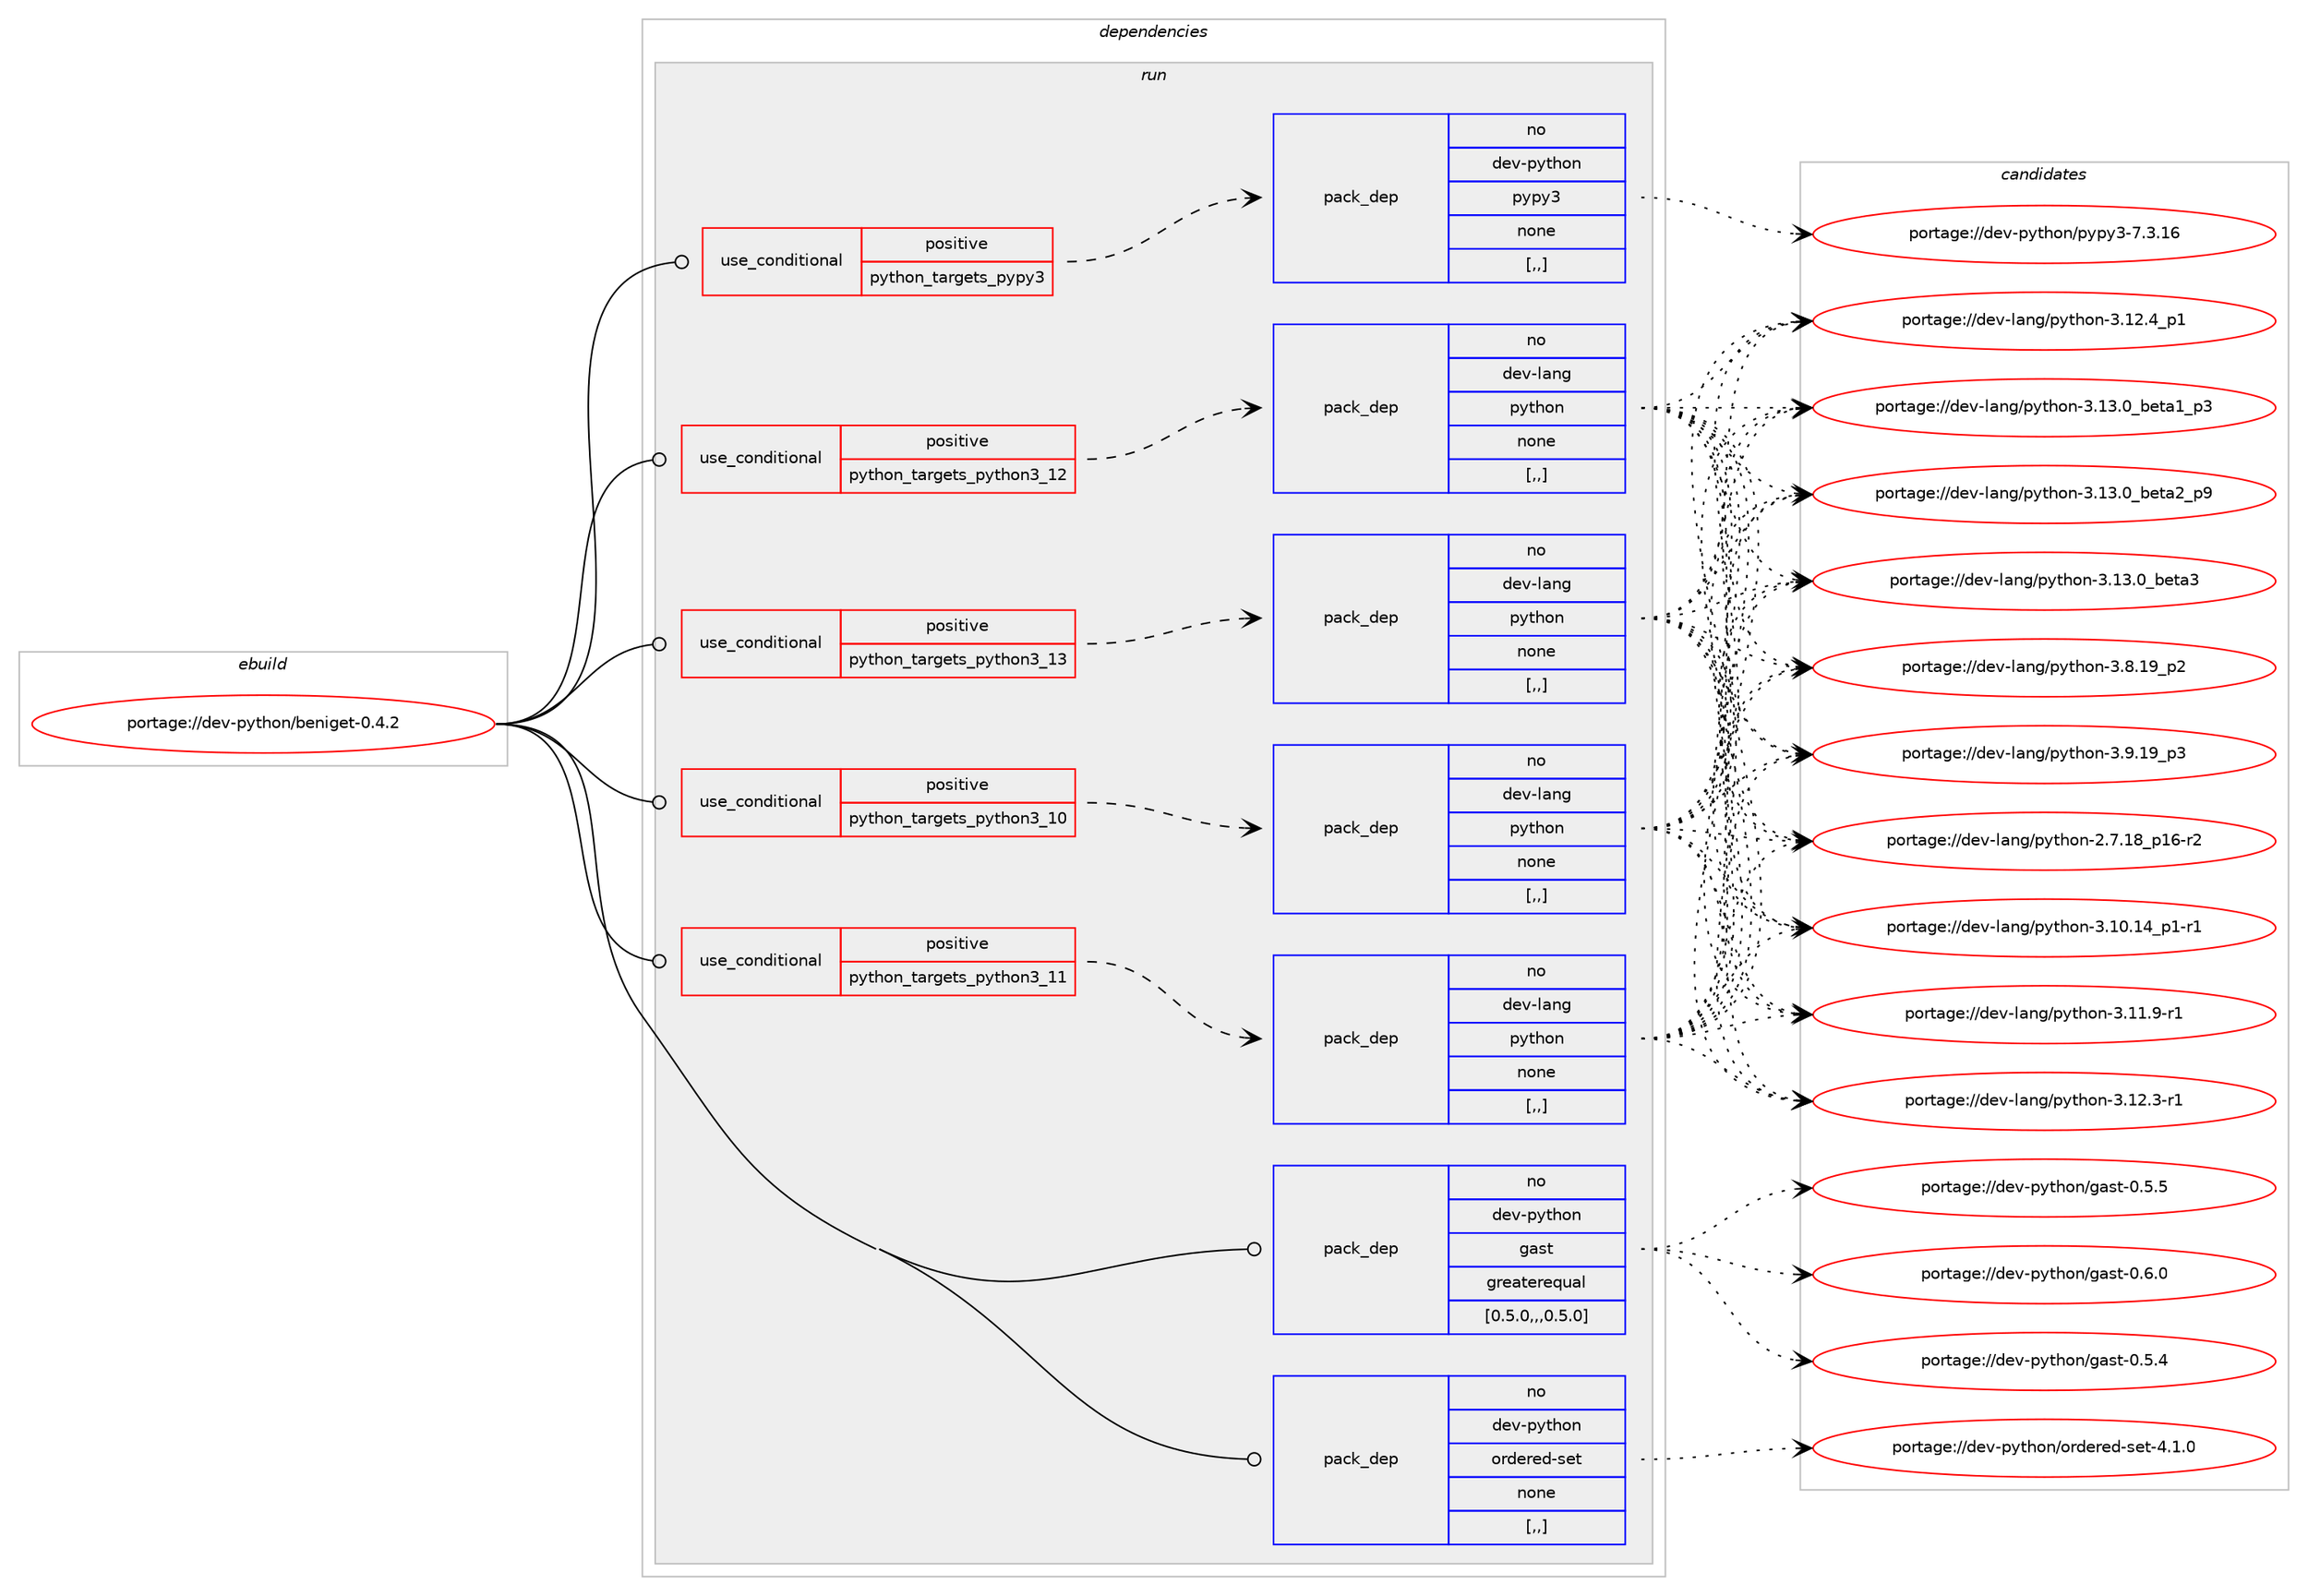 digraph prolog {

# *************
# Graph options
# *************

newrank=true;
concentrate=true;
compound=true;
graph [rankdir=LR,fontname=Helvetica,fontsize=10,ranksep=1.5];#, ranksep=2.5, nodesep=0.2];
edge  [arrowhead=vee];
node  [fontname=Helvetica,fontsize=10];

# **********
# The ebuild
# **********

subgraph cluster_leftcol {
color=gray;
rank=same;
label=<<i>ebuild</i>>;
id [label="portage://dev-python/beniget-0.4.2", color=red, width=4, href="../dev-python/beniget-0.4.2.svg"];
}

# ****************
# The dependencies
# ****************

subgraph cluster_midcol {
color=gray;
label=<<i>dependencies</i>>;
subgraph cluster_compile {
fillcolor="#eeeeee";
style=filled;
label=<<i>compile</i>>;
}
subgraph cluster_compileandrun {
fillcolor="#eeeeee";
style=filled;
label=<<i>compile and run</i>>;
}
subgraph cluster_run {
fillcolor="#eeeeee";
style=filled;
label=<<i>run</i>>;
subgraph cond30355 {
dependency139363 [label=<<TABLE BORDER="0" CELLBORDER="1" CELLSPACING="0" CELLPADDING="4"><TR><TD ROWSPAN="3" CELLPADDING="10">use_conditional</TD></TR><TR><TD>positive</TD></TR><TR><TD>python_targets_pypy3</TD></TR></TABLE>>, shape=none, color=red];
subgraph pack107799 {
dependency139364 [label=<<TABLE BORDER="0" CELLBORDER="1" CELLSPACING="0" CELLPADDING="4" WIDTH="220"><TR><TD ROWSPAN="6" CELLPADDING="30">pack_dep</TD></TR><TR><TD WIDTH="110">no</TD></TR><TR><TD>dev-python</TD></TR><TR><TD>pypy3</TD></TR><TR><TD>none</TD></TR><TR><TD>[,,]</TD></TR></TABLE>>, shape=none, color=blue];
}
dependency139363:e -> dependency139364:w [weight=20,style="dashed",arrowhead="vee"];
}
id:e -> dependency139363:w [weight=20,style="solid",arrowhead="odot"];
subgraph cond30356 {
dependency139365 [label=<<TABLE BORDER="0" CELLBORDER="1" CELLSPACING="0" CELLPADDING="4"><TR><TD ROWSPAN="3" CELLPADDING="10">use_conditional</TD></TR><TR><TD>positive</TD></TR><TR><TD>python_targets_python3_10</TD></TR></TABLE>>, shape=none, color=red];
subgraph pack107800 {
dependency139366 [label=<<TABLE BORDER="0" CELLBORDER="1" CELLSPACING="0" CELLPADDING="4" WIDTH="220"><TR><TD ROWSPAN="6" CELLPADDING="30">pack_dep</TD></TR><TR><TD WIDTH="110">no</TD></TR><TR><TD>dev-lang</TD></TR><TR><TD>python</TD></TR><TR><TD>none</TD></TR><TR><TD>[,,]</TD></TR></TABLE>>, shape=none, color=blue];
}
dependency139365:e -> dependency139366:w [weight=20,style="dashed",arrowhead="vee"];
}
id:e -> dependency139365:w [weight=20,style="solid",arrowhead="odot"];
subgraph cond30357 {
dependency139367 [label=<<TABLE BORDER="0" CELLBORDER="1" CELLSPACING="0" CELLPADDING="4"><TR><TD ROWSPAN="3" CELLPADDING="10">use_conditional</TD></TR><TR><TD>positive</TD></TR><TR><TD>python_targets_python3_11</TD></TR></TABLE>>, shape=none, color=red];
subgraph pack107801 {
dependency139368 [label=<<TABLE BORDER="0" CELLBORDER="1" CELLSPACING="0" CELLPADDING="4" WIDTH="220"><TR><TD ROWSPAN="6" CELLPADDING="30">pack_dep</TD></TR><TR><TD WIDTH="110">no</TD></TR><TR><TD>dev-lang</TD></TR><TR><TD>python</TD></TR><TR><TD>none</TD></TR><TR><TD>[,,]</TD></TR></TABLE>>, shape=none, color=blue];
}
dependency139367:e -> dependency139368:w [weight=20,style="dashed",arrowhead="vee"];
}
id:e -> dependency139367:w [weight=20,style="solid",arrowhead="odot"];
subgraph cond30358 {
dependency139369 [label=<<TABLE BORDER="0" CELLBORDER="1" CELLSPACING="0" CELLPADDING="4"><TR><TD ROWSPAN="3" CELLPADDING="10">use_conditional</TD></TR><TR><TD>positive</TD></TR><TR><TD>python_targets_python3_12</TD></TR></TABLE>>, shape=none, color=red];
subgraph pack107802 {
dependency139370 [label=<<TABLE BORDER="0" CELLBORDER="1" CELLSPACING="0" CELLPADDING="4" WIDTH="220"><TR><TD ROWSPAN="6" CELLPADDING="30">pack_dep</TD></TR><TR><TD WIDTH="110">no</TD></TR><TR><TD>dev-lang</TD></TR><TR><TD>python</TD></TR><TR><TD>none</TD></TR><TR><TD>[,,]</TD></TR></TABLE>>, shape=none, color=blue];
}
dependency139369:e -> dependency139370:w [weight=20,style="dashed",arrowhead="vee"];
}
id:e -> dependency139369:w [weight=20,style="solid",arrowhead="odot"];
subgraph cond30359 {
dependency139371 [label=<<TABLE BORDER="0" CELLBORDER="1" CELLSPACING="0" CELLPADDING="4"><TR><TD ROWSPAN="3" CELLPADDING="10">use_conditional</TD></TR><TR><TD>positive</TD></TR><TR><TD>python_targets_python3_13</TD></TR></TABLE>>, shape=none, color=red];
subgraph pack107803 {
dependency139372 [label=<<TABLE BORDER="0" CELLBORDER="1" CELLSPACING="0" CELLPADDING="4" WIDTH="220"><TR><TD ROWSPAN="6" CELLPADDING="30">pack_dep</TD></TR><TR><TD WIDTH="110">no</TD></TR><TR><TD>dev-lang</TD></TR><TR><TD>python</TD></TR><TR><TD>none</TD></TR><TR><TD>[,,]</TD></TR></TABLE>>, shape=none, color=blue];
}
dependency139371:e -> dependency139372:w [weight=20,style="dashed",arrowhead="vee"];
}
id:e -> dependency139371:w [weight=20,style="solid",arrowhead="odot"];
subgraph pack107804 {
dependency139373 [label=<<TABLE BORDER="0" CELLBORDER="1" CELLSPACING="0" CELLPADDING="4" WIDTH="220"><TR><TD ROWSPAN="6" CELLPADDING="30">pack_dep</TD></TR><TR><TD WIDTH="110">no</TD></TR><TR><TD>dev-python</TD></TR><TR><TD>gast</TD></TR><TR><TD>greaterequal</TD></TR><TR><TD>[0.5.0,,,0.5.0]</TD></TR></TABLE>>, shape=none, color=blue];
}
id:e -> dependency139373:w [weight=20,style="solid",arrowhead="odot"];
subgraph pack107805 {
dependency139374 [label=<<TABLE BORDER="0" CELLBORDER="1" CELLSPACING="0" CELLPADDING="4" WIDTH="220"><TR><TD ROWSPAN="6" CELLPADDING="30">pack_dep</TD></TR><TR><TD WIDTH="110">no</TD></TR><TR><TD>dev-python</TD></TR><TR><TD>ordered-set</TD></TR><TR><TD>none</TD></TR><TR><TD>[,,]</TD></TR></TABLE>>, shape=none, color=blue];
}
id:e -> dependency139374:w [weight=20,style="solid",arrowhead="odot"];
}
}

# **************
# The candidates
# **************

subgraph cluster_choices {
rank=same;
color=gray;
label=<<i>candidates</i>>;

subgraph choice107799 {
color=black;
nodesep=1;
choice10010111845112121116104111110471121211121215145554651464954 [label="portage://dev-python/pypy3-7.3.16", color=red, width=4,href="../dev-python/pypy3-7.3.16.svg"];
dependency139364:e -> choice10010111845112121116104111110471121211121215145554651464954:w [style=dotted,weight="100"];
}
subgraph choice107800 {
color=black;
nodesep=1;
choice100101118451089711010347112121116104111110455046554649569511249544511450 [label="portage://dev-lang/python-2.7.18_p16-r2", color=red, width=4,href="../dev-lang/python-2.7.18_p16-r2.svg"];
choice100101118451089711010347112121116104111110455146494846495295112494511449 [label="portage://dev-lang/python-3.10.14_p1-r1", color=red, width=4,href="../dev-lang/python-3.10.14_p1-r1.svg"];
choice100101118451089711010347112121116104111110455146494946574511449 [label="portage://dev-lang/python-3.11.9-r1", color=red, width=4,href="../dev-lang/python-3.11.9-r1.svg"];
choice100101118451089711010347112121116104111110455146495046514511449 [label="portage://dev-lang/python-3.12.3-r1", color=red, width=4,href="../dev-lang/python-3.12.3-r1.svg"];
choice100101118451089711010347112121116104111110455146495046529511249 [label="portage://dev-lang/python-3.12.4_p1", color=red, width=4,href="../dev-lang/python-3.12.4_p1.svg"];
choice10010111845108971101034711212111610411111045514649514648959810111697499511251 [label="portage://dev-lang/python-3.13.0_beta1_p3", color=red, width=4,href="../dev-lang/python-3.13.0_beta1_p3.svg"];
choice10010111845108971101034711212111610411111045514649514648959810111697509511257 [label="portage://dev-lang/python-3.13.0_beta2_p9", color=red, width=4,href="../dev-lang/python-3.13.0_beta2_p9.svg"];
choice1001011184510897110103471121211161041111104551464951464895981011169751 [label="portage://dev-lang/python-3.13.0_beta3", color=red, width=4,href="../dev-lang/python-3.13.0_beta3.svg"];
choice100101118451089711010347112121116104111110455146564649579511250 [label="portage://dev-lang/python-3.8.19_p2", color=red, width=4,href="../dev-lang/python-3.8.19_p2.svg"];
choice100101118451089711010347112121116104111110455146574649579511251 [label="portage://dev-lang/python-3.9.19_p3", color=red, width=4,href="../dev-lang/python-3.9.19_p3.svg"];
dependency139366:e -> choice100101118451089711010347112121116104111110455046554649569511249544511450:w [style=dotted,weight="100"];
dependency139366:e -> choice100101118451089711010347112121116104111110455146494846495295112494511449:w [style=dotted,weight="100"];
dependency139366:e -> choice100101118451089711010347112121116104111110455146494946574511449:w [style=dotted,weight="100"];
dependency139366:e -> choice100101118451089711010347112121116104111110455146495046514511449:w [style=dotted,weight="100"];
dependency139366:e -> choice100101118451089711010347112121116104111110455146495046529511249:w [style=dotted,weight="100"];
dependency139366:e -> choice10010111845108971101034711212111610411111045514649514648959810111697499511251:w [style=dotted,weight="100"];
dependency139366:e -> choice10010111845108971101034711212111610411111045514649514648959810111697509511257:w [style=dotted,weight="100"];
dependency139366:e -> choice1001011184510897110103471121211161041111104551464951464895981011169751:w [style=dotted,weight="100"];
dependency139366:e -> choice100101118451089711010347112121116104111110455146564649579511250:w [style=dotted,weight="100"];
dependency139366:e -> choice100101118451089711010347112121116104111110455146574649579511251:w [style=dotted,weight="100"];
}
subgraph choice107801 {
color=black;
nodesep=1;
choice100101118451089711010347112121116104111110455046554649569511249544511450 [label="portage://dev-lang/python-2.7.18_p16-r2", color=red, width=4,href="../dev-lang/python-2.7.18_p16-r2.svg"];
choice100101118451089711010347112121116104111110455146494846495295112494511449 [label="portage://dev-lang/python-3.10.14_p1-r1", color=red, width=4,href="../dev-lang/python-3.10.14_p1-r1.svg"];
choice100101118451089711010347112121116104111110455146494946574511449 [label="portage://dev-lang/python-3.11.9-r1", color=red, width=4,href="../dev-lang/python-3.11.9-r1.svg"];
choice100101118451089711010347112121116104111110455146495046514511449 [label="portage://dev-lang/python-3.12.3-r1", color=red, width=4,href="../dev-lang/python-3.12.3-r1.svg"];
choice100101118451089711010347112121116104111110455146495046529511249 [label="portage://dev-lang/python-3.12.4_p1", color=red, width=4,href="../dev-lang/python-3.12.4_p1.svg"];
choice10010111845108971101034711212111610411111045514649514648959810111697499511251 [label="portage://dev-lang/python-3.13.0_beta1_p3", color=red, width=4,href="../dev-lang/python-3.13.0_beta1_p3.svg"];
choice10010111845108971101034711212111610411111045514649514648959810111697509511257 [label="portage://dev-lang/python-3.13.0_beta2_p9", color=red, width=4,href="../dev-lang/python-3.13.0_beta2_p9.svg"];
choice1001011184510897110103471121211161041111104551464951464895981011169751 [label="portage://dev-lang/python-3.13.0_beta3", color=red, width=4,href="../dev-lang/python-3.13.0_beta3.svg"];
choice100101118451089711010347112121116104111110455146564649579511250 [label="portage://dev-lang/python-3.8.19_p2", color=red, width=4,href="../dev-lang/python-3.8.19_p2.svg"];
choice100101118451089711010347112121116104111110455146574649579511251 [label="portage://dev-lang/python-3.9.19_p3", color=red, width=4,href="../dev-lang/python-3.9.19_p3.svg"];
dependency139368:e -> choice100101118451089711010347112121116104111110455046554649569511249544511450:w [style=dotted,weight="100"];
dependency139368:e -> choice100101118451089711010347112121116104111110455146494846495295112494511449:w [style=dotted,weight="100"];
dependency139368:e -> choice100101118451089711010347112121116104111110455146494946574511449:w [style=dotted,weight="100"];
dependency139368:e -> choice100101118451089711010347112121116104111110455146495046514511449:w [style=dotted,weight="100"];
dependency139368:e -> choice100101118451089711010347112121116104111110455146495046529511249:w [style=dotted,weight="100"];
dependency139368:e -> choice10010111845108971101034711212111610411111045514649514648959810111697499511251:w [style=dotted,weight="100"];
dependency139368:e -> choice10010111845108971101034711212111610411111045514649514648959810111697509511257:w [style=dotted,weight="100"];
dependency139368:e -> choice1001011184510897110103471121211161041111104551464951464895981011169751:w [style=dotted,weight="100"];
dependency139368:e -> choice100101118451089711010347112121116104111110455146564649579511250:w [style=dotted,weight="100"];
dependency139368:e -> choice100101118451089711010347112121116104111110455146574649579511251:w [style=dotted,weight="100"];
}
subgraph choice107802 {
color=black;
nodesep=1;
choice100101118451089711010347112121116104111110455046554649569511249544511450 [label="portage://dev-lang/python-2.7.18_p16-r2", color=red, width=4,href="../dev-lang/python-2.7.18_p16-r2.svg"];
choice100101118451089711010347112121116104111110455146494846495295112494511449 [label="portage://dev-lang/python-3.10.14_p1-r1", color=red, width=4,href="../dev-lang/python-3.10.14_p1-r1.svg"];
choice100101118451089711010347112121116104111110455146494946574511449 [label="portage://dev-lang/python-3.11.9-r1", color=red, width=4,href="../dev-lang/python-3.11.9-r1.svg"];
choice100101118451089711010347112121116104111110455146495046514511449 [label="portage://dev-lang/python-3.12.3-r1", color=red, width=4,href="../dev-lang/python-3.12.3-r1.svg"];
choice100101118451089711010347112121116104111110455146495046529511249 [label="portage://dev-lang/python-3.12.4_p1", color=red, width=4,href="../dev-lang/python-3.12.4_p1.svg"];
choice10010111845108971101034711212111610411111045514649514648959810111697499511251 [label="portage://dev-lang/python-3.13.0_beta1_p3", color=red, width=4,href="../dev-lang/python-3.13.0_beta1_p3.svg"];
choice10010111845108971101034711212111610411111045514649514648959810111697509511257 [label="portage://dev-lang/python-3.13.0_beta2_p9", color=red, width=4,href="../dev-lang/python-3.13.0_beta2_p9.svg"];
choice1001011184510897110103471121211161041111104551464951464895981011169751 [label="portage://dev-lang/python-3.13.0_beta3", color=red, width=4,href="../dev-lang/python-3.13.0_beta3.svg"];
choice100101118451089711010347112121116104111110455146564649579511250 [label="portage://dev-lang/python-3.8.19_p2", color=red, width=4,href="../dev-lang/python-3.8.19_p2.svg"];
choice100101118451089711010347112121116104111110455146574649579511251 [label="portage://dev-lang/python-3.9.19_p3", color=red, width=4,href="../dev-lang/python-3.9.19_p3.svg"];
dependency139370:e -> choice100101118451089711010347112121116104111110455046554649569511249544511450:w [style=dotted,weight="100"];
dependency139370:e -> choice100101118451089711010347112121116104111110455146494846495295112494511449:w [style=dotted,weight="100"];
dependency139370:e -> choice100101118451089711010347112121116104111110455146494946574511449:w [style=dotted,weight="100"];
dependency139370:e -> choice100101118451089711010347112121116104111110455146495046514511449:w [style=dotted,weight="100"];
dependency139370:e -> choice100101118451089711010347112121116104111110455146495046529511249:w [style=dotted,weight="100"];
dependency139370:e -> choice10010111845108971101034711212111610411111045514649514648959810111697499511251:w [style=dotted,weight="100"];
dependency139370:e -> choice10010111845108971101034711212111610411111045514649514648959810111697509511257:w [style=dotted,weight="100"];
dependency139370:e -> choice1001011184510897110103471121211161041111104551464951464895981011169751:w [style=dotted,weight="100"];
dependency139370:e -> choice100101118451089711010347112121116104111110455146564649579511250:w [style=dotted,weight="100"];
dependency139370:e -> choice100101118451089711010347112121116104111110455146574649579511251:w [style=dotted,weight="100"];
}
subgraph choice107803 {
color=black;
nodesep=1;
choice100101118451089711010347112121116104111110455046554649569511249544511450 [label="portage://dev-lang/python-2.7.18_p16-r2", color=red, width=4,href="../dev-lang/python-2.7.18_p16-r2.svg"];
choice100101118451089711010347112121116104111110455146494846495295112494511449 [label="portage://dev-lang/python-3.10.14_p1-r1", color=red, width=4,href="../dev-lang/python-3.10.14_p1-r1.svg"];
choice100101118451089711010347112121116104111110455146494946574511449 [label="portage://dev-lang/python-3.11.9-r1", color=red, width=4,href="../dev-lang/python-3.11.9-r1.svg"];
choice100101118451089711010347112121116104111110455146495046514511449 [label="portage://dev-lang/python-3.12.3-r1", color=red, width=4,href="../dev-lang/python-3.12.3-r1.svg"];
choice100101118451089711010347112121116104111110455146495046529511249 [label="portage://dev-lang/python-3.12.4_p1", color=red, width=4,href="../dev-lang/python-3.12.4_p1.svg"];
choice10010111845108971101034711212111610411111045514649514648959810111697499511251 [label="portage://dev-lang/python-3.13.0_beta1_p3", color=red, width=4,href="../dev-lang/python-3.13.0_beta1_p3.svg"];
choice10010111845108971101034711212111610411111045514649514648959810111697509511257 [label="portage://dev-lang/python-3.13.0_beta2_p9", color=red, width=4,href="../dev-lang/python-3.13.0_beta2_p9.svg"];
choice1001011184510897110103471121211161041111104551464951464895981011169751 [label="portage://dev-lang/python-3.13.0_beta3", color=red, width=4,href="../dev-lang/python-3.13.0_beta3.svg"];
choice100101118451089711010347112121116104111110455146564649579511250 [label="portage://dev-lang/python-3.8.19_p2", color=red, width=4,href="../dev-lang/python-3.8.19_p2.svg"];
choice100101118451089711010347112121116104111110455146574649579511251 [label="portage://dev-lang/python-3.9.19_p3", color=red, width=4,href="../dev-lang/python-3.9.19_p3.svg"];
dependency139372:e -> choice100101118451089711010347112121116104111110455046554649569511249544511450:w [style=dotted,weight="100"];
dependency139372:e -> choice100101118451089711010347112121116104111110455146494846495295112494511449:w [style=dotted,weight="100"];
dependency139372:e -> choice100101118451089711010347112121116104111110455146494946574511449:w [style=dotted,weight="100"];
dependency139372:e -> choice100101118451089711010347112121116104111110455146495046514511449:w [style=dotted,weight="100"];
dependency139372:e -> choice100101118451089711010347112121116104111110455146495046529511249:w [style=dotted,weight="100"];
dependency139372:e -> choice10010111845108971101034711212111610411111045514649514648959810111697499511251:w [style=dotted,weight="100"];
dependency139372:e -> choice10010111845108971101034711212111610411111045514649514648959810111697509511257:w [style=dotted,weight="100"];
dependency139372:e -> choice1001011184510897110103471121211161041111104551464951464895981011169751:w [style=dotted,weight="100"];
dependency139372:e -> choice100101118451089711010347112121116104111110455146564649579511250:w [style=dotted,weight="100"];
dependency139372:e -> choice100101118451089711010347112121116104111110455146574649579511251:w [style=dotted,weight="100"];
}
subgraph choice107804 {
color=black;
nodesep=1;
choice100101118451121211161041111104710397115116454846534652 [label="portage://dev-python/gast-0.5.4", color=red, width=4,href="../dev-python/gast-0.5.4.svg"];
choice100101118451121211161041111104710397115116454846534653 [label="portage://dev-python/gast-0.5.5", color=red, width=4,href="../dev-python/gast-0.5.5.svg"];
choice100101118451121211161041111104710397115116454846544648 [label="portage://dev-python/gast-0.6.0", color=red, width=4,href="../dev-python/gast-0.6.0.svg"];
dependency139373:e -> choice100101118451121211161041111104710397115116454846534652:w [style=dotted,weight="100"];
dependency139373:e -> choice100101118451121211161041111104710397115116454846534653:w [style=dotted,weight="100"];
dependency139373:e -> choice100101118451121211161041111104710397115116454846544648:w [style=dotted,weight="100"];
}
subgraph choice107805 {
color=black;
nodesep=1;
choice100101118451121211161041111104711111410010111410110045115101116455246494648 [label="portage://dev-python/ordered-set-4.1.0", color=red, width=4,href="../dev-python/ordered-set-4.1.0.svg"];
dependency139374:e -> choice100101118451121211161041111104711111410010111410110045115101116455246494648:w [style=dotted,weight="100"];
}
}

}
